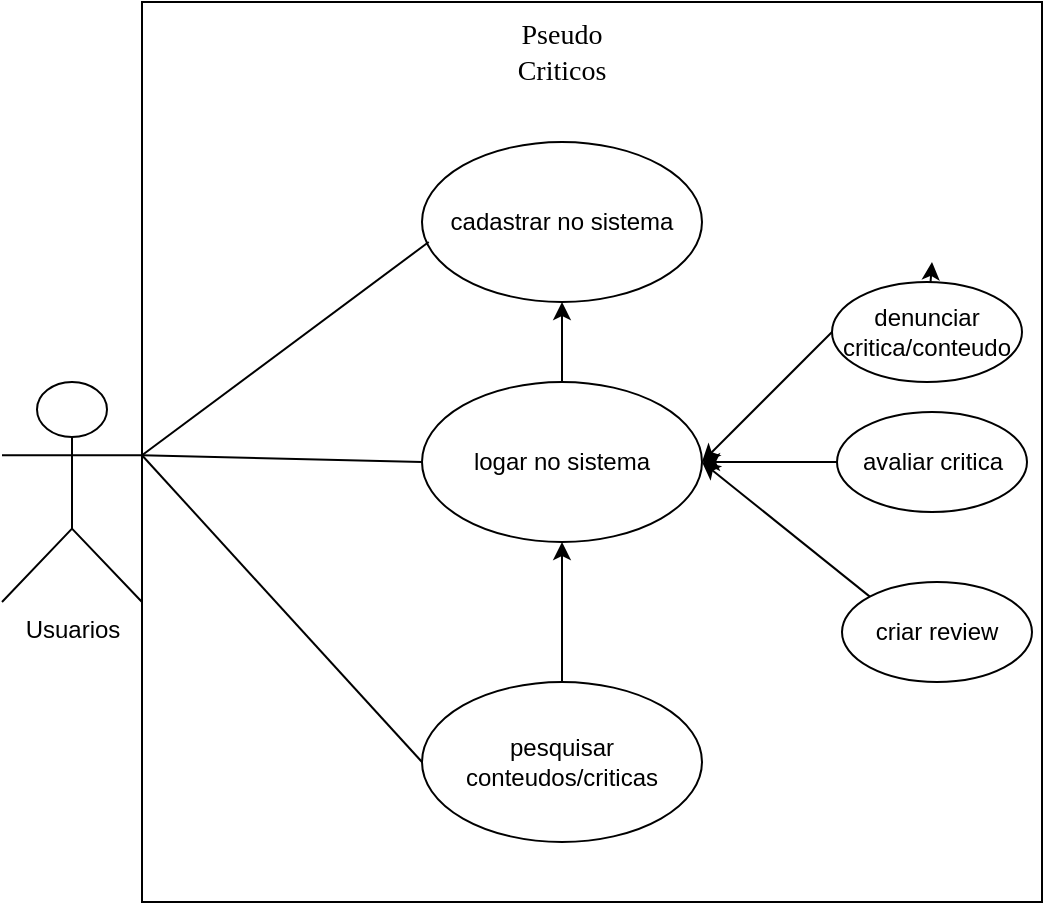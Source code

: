 <mxfile>
    <diagram id="rz3SbgX5lM9SJ9pUatKj" name="Page-1">
        <mxGraphModel dx="864" dy="688" grid="1" gridSize="10" guides="1" tooltips="1" connect="1" arrows="1" fold="1" page="1" pageScale="1" pageWidth="827" pageHeight="1169" math="0" shadow="0">
            <root>
                <mxCell id="0"/>
                <mxCell id="1" parent="0"/>
                <mxCell id="2" value="" style="whiteSpace=wrap;html=1;aspect=fixed;" vertex="1" parent="1">
                    <mxGeometry x="90" y="40" width="450" height="450" as="geometry"/>
                </mxCell>
                <mxCell id="40" style="edgeStyle=none;html=1;entryX=0.5;entryY=1;entryDx=0;entryDy=0;fontSize=14;" edge="1" parent="1" source="3" target="38">
                    <mxGeometry relative="1" as="geometry"/>
                </mxCell>
                <mxCell id="3" value="logar no sistema" style="ellipse;whiteSpace=wrap;html=1;" vertex="1" parent="1">
                    <mxGeometry x="230" y="230" width="140" height="80" as="geometry"/>
                </mxCell>
                <mxCell id="5" value="Usuarios&lt;br&gt;" style="shape=umlActor;verticalLabelPosition=bottom;verticalAlign=top;html=1;outlineConnect=0;" vertex="1" parent="1">
                    <mxGeometry x="20" y="230" width="70" height="110" as="geometry"/>
                </mxCell>
                <mxCell id="35" style="edgeStyle=none;html=1;exitX=0;exitY=0;exitDx=0;exitDy=0;entryX=1;entryY=0.5;entryDx=0;entryDy=0;fontSize=14;" edge="1" parent="1" source="17" target="3">
                    <mxGeometry relative="1" as="geometry"/>
                </mxCell>
                <mxCell id="17" value="criar review" style="ellipse;whiteSpace=wrap;html=1;" vertex="1" parent="1">
                    <mxGeometry x="440" y="330" width="95" height="50" as="geometry"/>
                </mxCell>
                <mxCell id="31" style="edgeStyle=none;html=1;exitX=0;exitY=0.5;exitDx=0;exitDy=0;entryX=1;entryY=0.5;entryDx=0;entryDy=0;fontSize=14;" edge="1" parent="1" source="28" target="3">
                    <mxGeometry relative="1" as="geometry"/>
                </mxCell>
                <mxCell id="58" value="" style="edgeStyle=none;html=1;fontSize=14;startArrow=none;" edge="1" parent="1" source="59">
                    <mxGeometry relative="1" as="geometry">
                        <mxPoint x="485.0" y="170" as="targetPoint"/>
                    </mxGeometry>
                </mxCell>
                <mxCell id="28" value="avaliar critica" style="ellipse;whiteSpace=wrap;html=1;" vertex="1" parent="1">
                    <mxGeometry x="437.5" y="245" width="95" height="50" as="geometry"/>
                </mxCell>
                <mxCell id="38" value="cadastrar no sistema" style="ellipse;whiteSpace=wrap;html=1;" vertex="1" parent="1">
                    <mxGeometry x="230" y="110" width="140" height="80" as="geometry"/>
                </mxCell>
                <mxCell id="45" value="" style="endArrow=none;html=1;fontSize=14;exitX=1;exitY=0.333;exitDx=0;exitDy=0;exitPerimeter=0;entryX=0.024;entryY=0.625;entryDx=0;entryDy=0;entryPerimeter=0;" edge="1" parent="1" source="5" target="38">
                    <mxGeometry width="50" height="50" relative="1" as="geometry">
                        <mxPoint x="160" y="320" as="sourcePoint"/>
                        <mxPoint x="200" y="280" as="targetPoint"/>
                    </mxGeometry>
                </mxCell>
                <mxCell id="51" style="edgeStyle=none;html=1;exitX=0.5;exitY=0;exitDx=0;exitDy=0;entryX=0.5;entryY=1;entryDx=0;entryDy=0;fontSize=14;" edge="1" parent="1" source="48" target="3">
                    <mxGeometry relative="1" as="geometry"/>
                </mxCell>
                <mxCell id="48" value="pesquisar conteudos/criticas" style="ellipse;whiteSpace=wrap;html=1;" vertex="1" parent="1">
                    <mxGeometry x="230" y="380" width="140" height="80" as="geometry"/>
                </mxCell>
                <mxCell id="54" value="" style="endArrow=none;html=1;fontSize=14;exitX=1;exitY=0.333;exitDx=0;exitDy=0;exitPerimeter=0;entryX=0;entryY=0.5;entryDx=0;entryDy=0;" edge="1" parent="1" source="5" target="48">
                    <mxGeometry width="50" height="50" relative="1" as="geometry">
                        <mxPoint x="360" y="310" as="sourcePoint"/>
                        <mxPoint x="410" y="260" as="targetPoint"/>
                    </mxGeometry>
                </mxCell>
                <mxCell id="55" value="" style="endArrow=none;html=1;fontSize=14;exitX=1;exitY=0.333;exitDx=0;exitDy=0;exitPerimeter=0;entryX=0;entryY=0.5;entryDx=0;entryDy=0;" edge="1" parent="1" source="5" target="3">
                    <mxGeometry width="50" height="50" relative="1" as="geometry">
                        <mxPoint x="360" y="310" as="sourcePoint"/>
                        <mxPoint x="410" y="260" as="targetPoint"/>
                    </mxGeometry>
                </mxCell>
                <mxCell id="61" style="edgeStyle=none;html=1;exitX=0;exitY=0.5;exitDx=0;exitDy=0;entryX=1;entryY=0.5;entryDx=0;entryDy=0;fontSize=14;" edge="1" parent="1" source="59" target="3">
                    <mxGeometry relative="1" as="geometry"/>
                </mxCell>
                <mxCell id="59" value="denunciar critica/conteudo" style="ellipse;whiteSpace=wrap;html=1;" vertex="1" parent="1">
                    <mxGeometry x="435" y="180" width="95" height="50" as="geometry"/>
                </mxCell>
                <mxCell id="64" value="&lt;font face=&quot;Times New Roman&quot;&gt;Pseudo Criticos&lt;/font&gt;" style="text;html=1;strokeColor=none;fillColor=none;align=center;verticalAlign=middle;whiteSpace=wrap;rounded=0;fontSize=14;" vertex="1" parent="1">
                    <mxGeometry x="270" y="50" width="60" height="30" as="geometry"/>
                </mxCell>
            </root>
        </mxGraphModel>
    </diagram>
</mxfile>